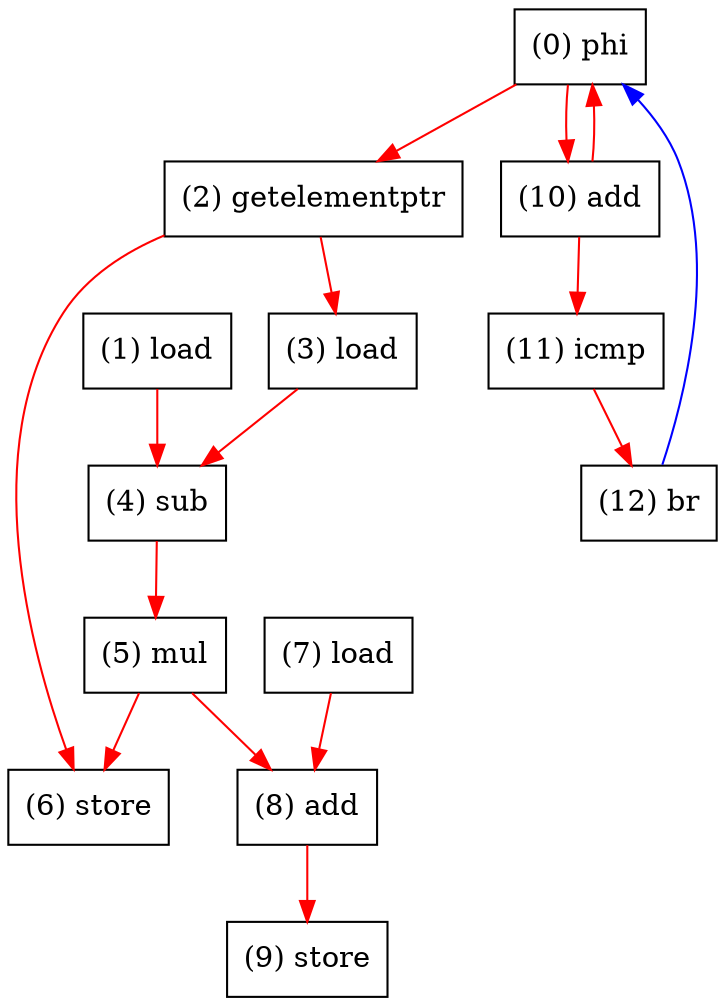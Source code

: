 digraph "DFG for'kernel' function" {
	Node0phi[shape=record, label="(0) phi"];
	Node1load[shape=record, label="(1) load"];
	Node2getelementptr[shape=record, label="(2) getelementptr"];
	Node3load[shape=record, label="(3) load"];
	Node4sub[shape=record, label="(4) sub"];
	Node5mul[shape=record, label="(5) mul"];
	Node6store[shape=record, label="(6) store"];
	Node7load[shape=record, label="(7) load"];
	Node8add[shape=record, label="(8) add"];
	Node9store[shape=record, label="(9) store"];
	Node10add[shape=record, label="(10) add"];
	Node11icmp[shape=record, label="(11) icmp"];
	Node12br[shape=record, label="(12) br"];
edge [color=blue]
	Node12br -> Node0phi
edge [color=red]
	Node10add -> Node0phi
	Node0phi -> Node2getelementptr
	Node2getelementptr -> Node3load
	Node3load -> Node4sub
	Node1load -> Node4sub
	Node4sub -> Node5mul
	Node5mul -> Node6store
	Node2getelementptr -> Node6store
	Node7load -> Node8add
	Node5mul -> Node8add
	Node8add -> Node9store
	Node0phi -> Node10add
	Node10add -> Node11icmp
	Node11icmp -> Node12br
}
